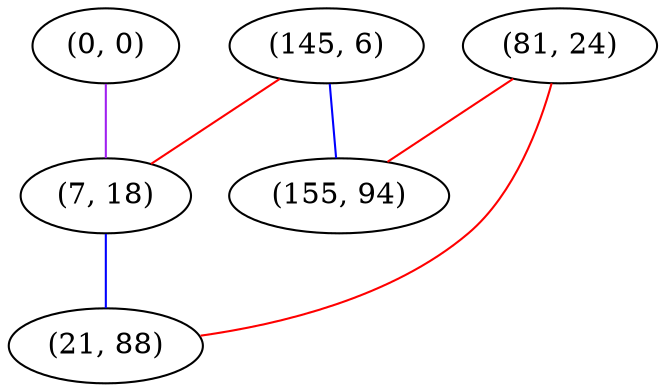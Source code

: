 graph "" {
"(0, 0)";
"(145, 6)";
"(7, 18)";
"(81, 24)";
"(155, 94)";
"(21, 88)";
"(0, 0)" -- "(7, 18)"  [color=purple, key=0, weight=4];
"(145, 6)" -- "(155, 94)"  [color=blue, key=0, weight=3];
"(145, 6)" -- "(7, 18)"  [color=red, key=0, weight=1];
"(7, 18)" -- "(21, 88)"  [color=blue, key=0, weight=3];
"(81, 24)" -- "(155, 94)"  [color=red, key=0, weight=1];
"(81, 24)" -- "(21, 88)"  [color=red, key=0, weight=1];
}
